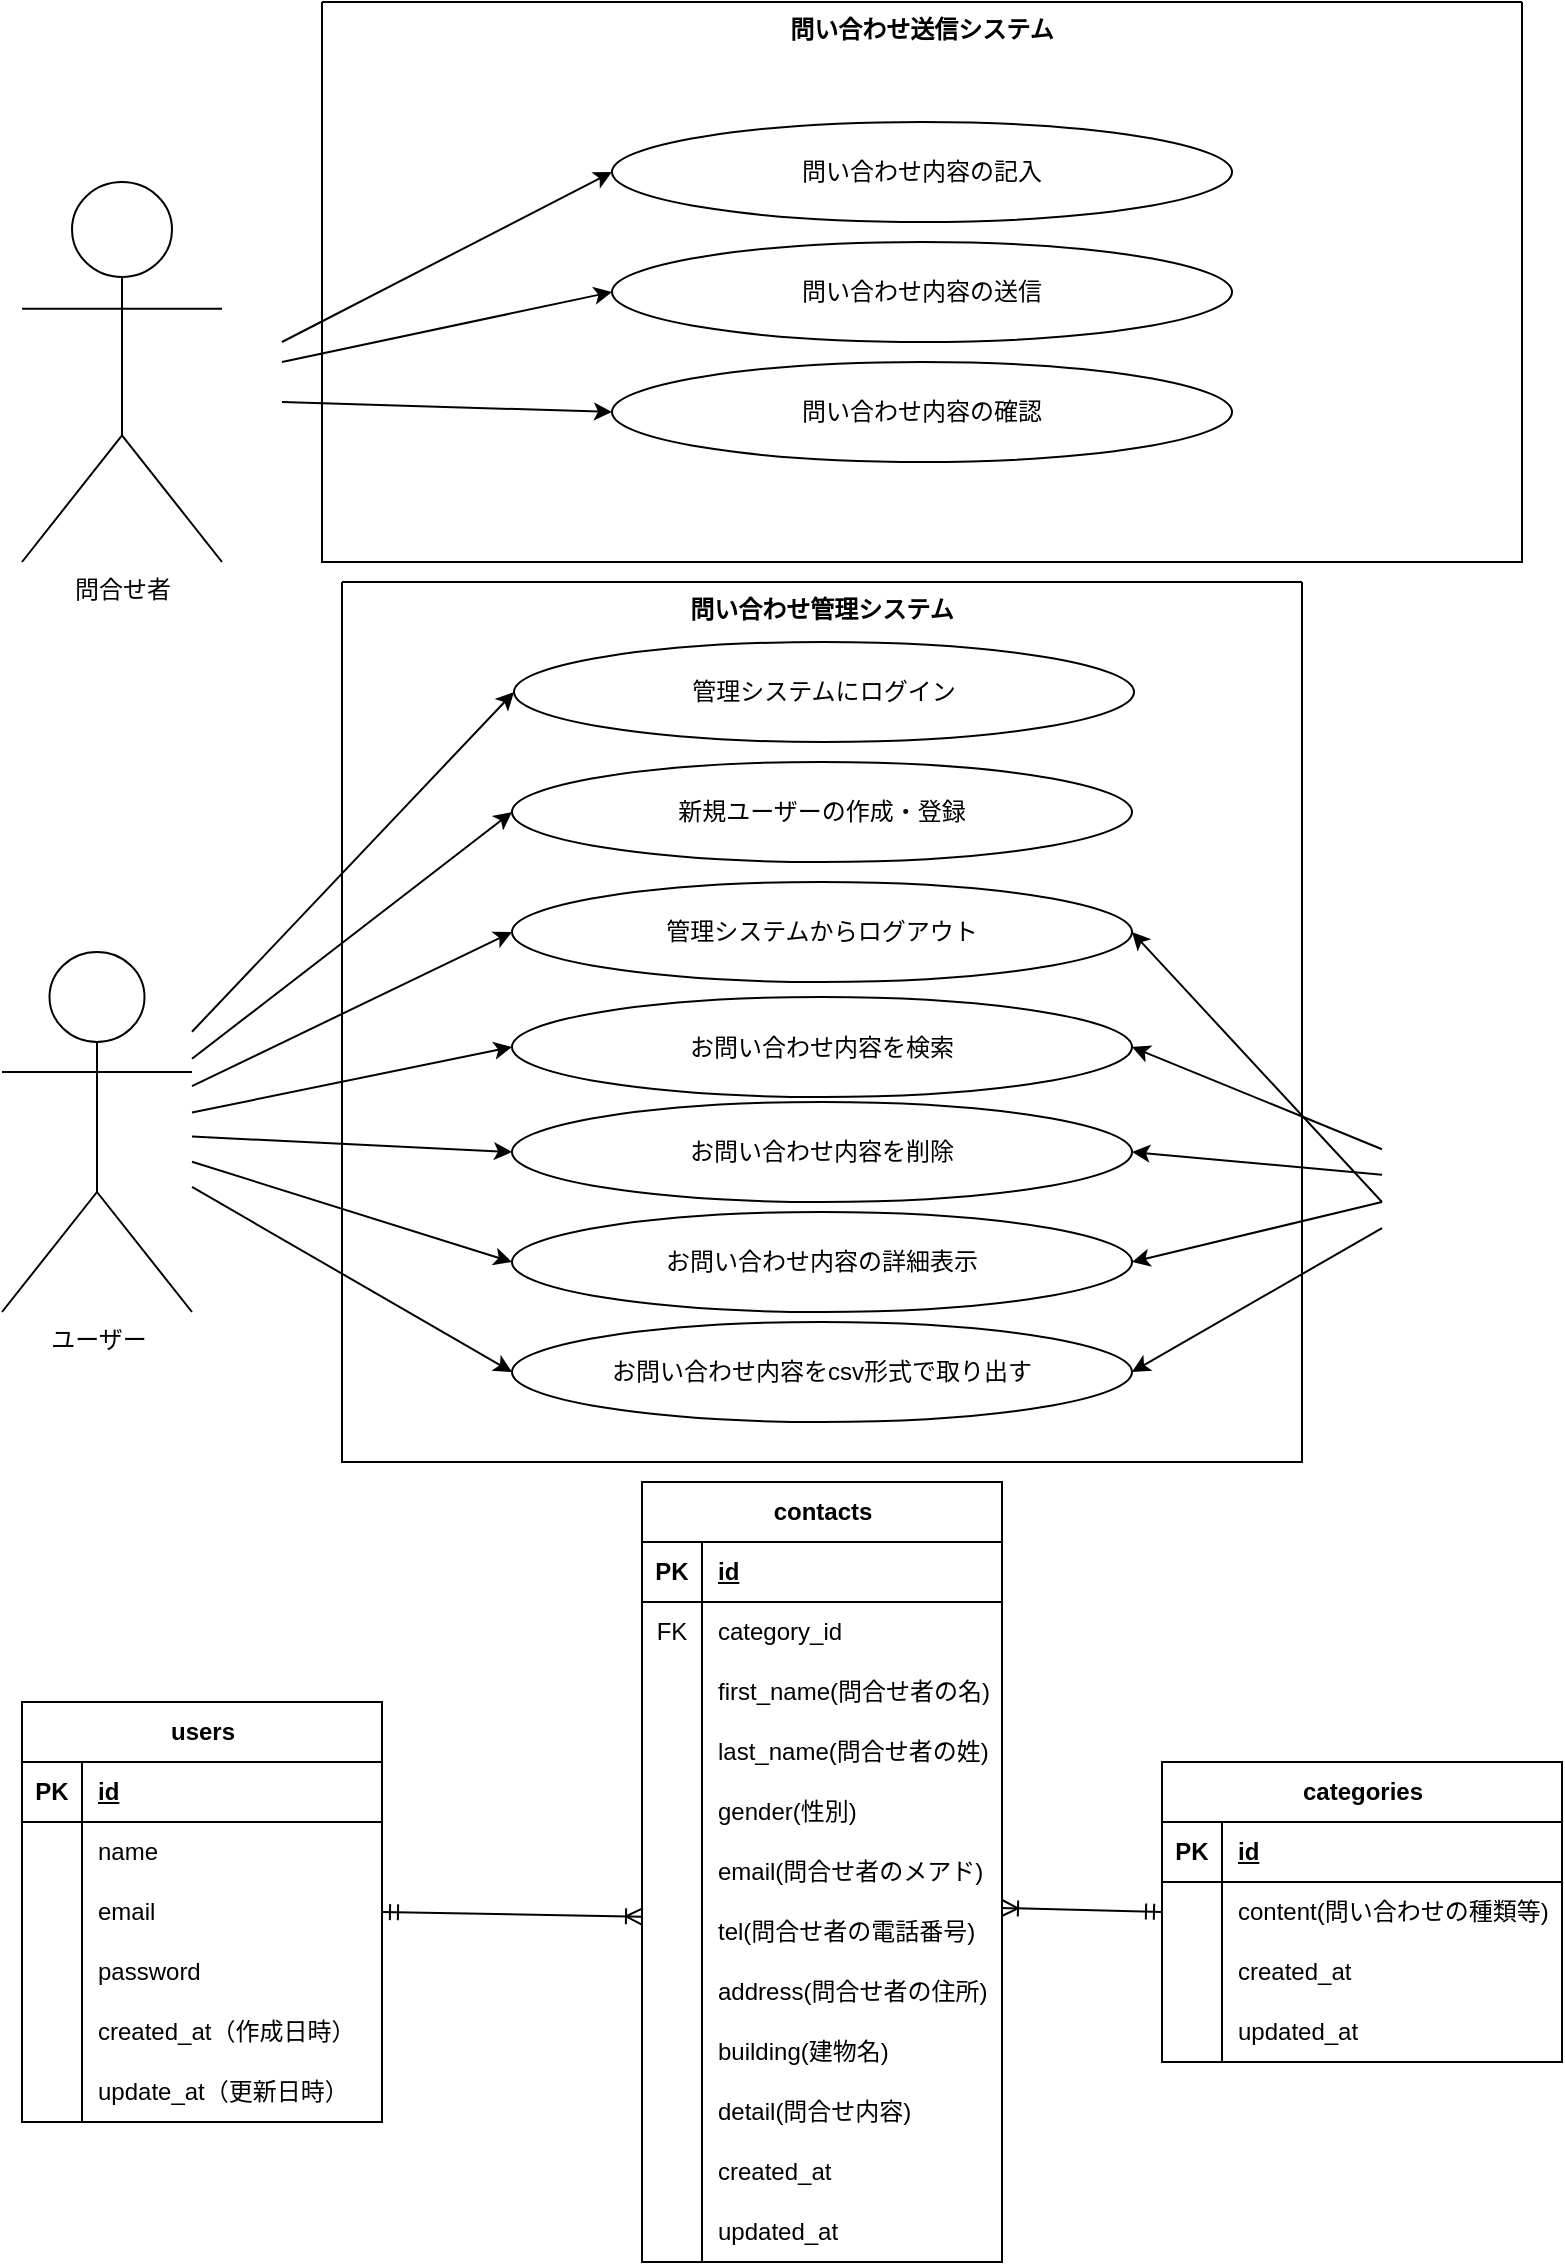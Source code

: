 <mxfile>
    <diagram id="1uyIFCrYjEnZss3KLxLL" name="ページ1">
        <mxGraphModel dx="800" dy="488" grid="1" gridSize="10" guides="1" tooltips="1" connect="1" arrows="1" fold="1" page="1" pageScale="1" pageWidth="827" pageHeight="1169" math="0" shadow="0">
            <root>
                <mxCell id="0"/>
                <mxCell id="1" parent="0"/>
                <mxCell id="2" value="問い合わせ送信システム" style="swimlane;startSize=0;verticalAlign=top;" parent="1" vertex="1">
                    <mxGeometry x="190" y="20" width="600" height="280" as="geometry"/>
                </mxCell>
                <mxCell id="4" value="問い合わせ内容の記入" style="ellipse;whiteSpace=wrap;html=1;align=center;" parent="2" vertex="1">
                    <mxGeometry x="145" y="60" width="310" height="50" as="geometry"/>
                </mxCell>
                <mxCell id="5" value="問い合わせ内容の送信" style="ellipse;whiteSpace=wrap;html=1;align=center;" parent="2" vertex="1">
                    <mxGeometry x="145" y="120" width="310" height="50" as="geometry"/>
                </mxCell>
                <mxCell id="6" value="問い合わせ内容の確認" style="ellipse;whiteSpace=wrap;html=1;align=center;" parent="2" vertex="1">
                    <mxGeometry x="145" y="180" width="310" height="50" as="geometry"/>
                </mxCell>
                <mxCell id="9" value="" style="endArrow=classic;html=1;entryX=0;entryY=0.5;entryDx=0;entryDy=0;" parent="2" target="6" edge="1">
                    <mxGeometry width="50" height="50" relative="1" as="geometry">
                        <mxPoint x="-20" y="200" as="sourcePoint"/>
                        <mxPoint x="145" y="110" as="targetPoint"/>
                    </mxGeometry>
                </mxCell>
                <mxCell id="3" value="問合せ者" style="shape=umlActor;verticalLabelPosition=bottom;verticalAlign=top;html=1;outlineConnect=0;" parent="1" vertex="1">
                    <mxGeometry x="40" y="110" width="100" height="190" as="geometry"/>
                </mxCell>
                <mxCell id="7" value="" style="endArrow=classic;html=1;entryX=0;entryY=0.5;entryDx=0;entryDy=0;" parent="1" target="4" edge="1">
                    <mxGeometry width="50" height="50" relative="1" as="geometry">
                        <mxPoint x="170" y="190" as="sourcePoint"/>
                        <mxPoint x="220" y="140" as="targetPoint"/>
                    </mxGeometry>
                </mxCell>
                <mxCell id="8" value="" style="endArrow=classic;html=1;entryX=0;entryY=0.5;entryDx=0;entryDy=0;" parent="1" target="5" edge="1">
                    <mxGeometry width="50" height="50" relative="1" as="geometry">
                        <mxPoint x="170" y="200" as="sourcePoint"/>
                        <mxPoint x="355" y="155" as="targetPoint"/>
                    </mxGeometry>
                </mxCell>
                <mxCell id="10" value="ユーザー" style="shape=umlActor;verticalLabelPosition=bottom;verticalAlign=top;html=1;outlineConnect=0;" parent="1" vertex="1">
                    <mxGeometry x="30" y="495" width="95" height="180" as="geometry"/>
                </mxCell>
                <mxCell id="12" value="問い合わせ管理システム" style="swimlane;startSize=0;verticalAlign=top;" parent="1" vertex="1">
                    <mxGeometry x="200" y="310" width="480" height="440" as="geometry"/>
                </mxCell>
                <mxCell id="13" value="管理システムにログイン" style="ellipse;whiteSpace=wrap;html=1;align=center;" parent="12" vertex="1">
                    <mxGeometry x="86" y="30" width="310" height="50" as="geometry"/>
                </mxCell>
                <mxCell id="14" value="管理システムからログアウト" style="ellipse;whiteSpace=wrap;html=1;align=center;" parent="12" vertex="1">
                    <mxGeometry x="85" y="150" width="310" height="50" as="geometry"/>
                </mxCell>
                <mxCell id="15" value="お問い合わせ内容を検索" style="ellipse;whiteSpace=wrap;html=1;align=center;" parent="12" vertex="1">
                    <mxGeometry x="85" y="207.5" width="310" height="50" as="geometry"/>
                </mxCell>
                <mxCell id="17" value="お問い合わせ内容を削除" style="ellipse;whiteSpace=wrap;html=1;align=center;" parent="12" vertex="1">
                    <mxGeometry x="85" y="260" width="310" height="50" as="geometry"/>
                </mxCell>
                <mxCell id="18" value="お問い合わせ内容の詳細表示" style="ellipse;whiteSpace=wrap;html=1;align=center;" parent="12" vertex="1">
                    <mxGeometry x="85" y="315" width="310" height="50" as="geometry"/>
                </mxCell>
                <mxCell id="19" value="お問い合わせ内容をcsv形式で取り出す" style="ellipse;whiteSpace=wrap;html=1;align=center;" parent="12" vertex="1">
                    <mxGeometry x="85" y="370" width="310" height="50" as="geometry"/>
                </mxCell>
                <mxCell id="28" value="新規ユーザーの作成・登録" style="ellipse;whiteSpace=wrap;html=1;align=center;" parent="12" vertex="1">
                    <mxGeometry x="85" y="90" width="310" height="50" as="geometry"/>
                </mxCell>
                <mxCell id="21" value="" style="endArrow=classic;html=1;entryX=0;entryY=0.5;entryDx=0;entryDy=0;" parent="1" source="10" target="19" edge="1">
                    <mxGeometry width="50" height="50" relative="1" as="geometry">
                        <mxPoint x="140" y="820" as="sourcePoint"/>
                        <mxPoint x="210" y="590" as="targetPoint"/>
                    </mxGeometry>
                </mxCell>
                <mxCell id="23" value="" style="endArrow=classic;html=1;entryX=0;entryY=0.5;entryDx=0;entryDy=0;" parent="1" source="10" target="18" edge="1">
                    <mxGeometry width="50" height="50" relative="1" as="geometry">
                        <mxPoint x="140" y="800" as="sourcePoint"/>
                        <mxPoint x="210" y="580" as="targetPoint"/>
                    </mxGeometry>
                </mxCell>
                <mxCell id="24" value="" style="endArrow=classic;html=1;entryX=0;entryY=0.5;entryDx=0;entryDy=0;" parent="1" source="10" target="17" edge="1">
                    <mxGeometry width="50" height="50" relative="1" as="geometry">
                        <mxPoint x="130" y="630" as="sourcePoint"/>
                        <mxPoint x="210" y="570" as="targetPoint"/>
                    </mxGeometry>
                </mxCell>
                <mxCell id="25" value="" style="endArrow=classic;html=1;entryX=0;entryY=0.5;entryDx=0;entryDy=0;" parent="1" source="10" target="15" edge="1">
                    <mxGeometry width="50" height="50" relative="1" as="geometry">
                        <mxPoint x="140" y="760" as="sourcePoint"/>
                        <mxPoint x="210" y="560" as="targetPoint"/>
                    </mxGeometry>
                </mxCell>
                <mxCell id="26" value="" style="endArrow=classic;html=1;entryX=0;entryY=0.5;entryDx=0;entryDy=0;" parent="1" source="10" target="14" edge="1">
                    <mxGeometry width="50" height="50" relative="1" as="geometry">
                        <mxPoint x="140" y="750" as="sourcePoint"/>
                        <mxPoint x="210" y="550" as="targetPoint"/>
                    </mxGeometry>
                </mxCell>
                <mxCell id="27" value="" style="endArrow=classic;html=1;entryX=0;entryY=0.5;entryDx=0;entryDy=0;" parent="1" source="10" target="13" edge="1">
                    <mxGeometry width="50" height="50" relative="1" as="geometry">
                        <mxPoint x="140" y="730" as="sourcePoint"/>
                        <mxPoint x="210" y="540" as="targetPoint"/>
                    </mxGeometry>
                </mxCell>
                <mxCell id="29" value="" style="endArrow=classic;html=1;entryX=0;entryY=0.5;entryDx=0;entryDy=0;" parent="1" source="10" target="28" edge="1">
                    <mxGeometry width="50" height="50" relative="1" as="geometry">
                        <mxPoint x="130" y="550" as="sourcePoint"/>
                        <mxPoint x="210" y="530" as="targetPoint"/>
                    </mxGeometry>
                </mxCell>
                <mxCell id="31" value="" style="endArrow=classic;html=1;entryX=1;entryY=0.5;entryDx=0;entryDy=0;" parent="1" target="14" edge="1">
                    <mxGeometry width="50" height="50" relative="1" as="geometry">
                        <mxPoint x="720" y="620" as="sourcePoint"/>
                        <mxPoint x="698.89" y="845" as="targetPoint"/>
                    </mxGeometry>
                </mxCell>
                <mxCell id="37" value="" style="endArrow=classic;html=1;entryX=1;entryY=0.5;entryDx=0;entryDy=0;" parent="1" target="15" edge="1">
                    <mxGeometry width="50" height="50" relative="1" as="geometry">
                        <mxPoint x="720" y="593.636" as="sourcePoint"/>
                        <mxPoint x="700" y="790" as="targetPoint"/>
                    </mxGeometry>
                </mxCell>
                <mxCell id="41" value="users" style="shape=table;startSize=30;container=1;collapsible=1;childLayout=tableLayout;fixedRows=1;rowLines=0;fontStyle=1;align=center;resizeLast=1;html=1;" vertex="1" parent="1">
                    <mxGeometry x="40" y="870" width="180" height="210" as="geometry"/>
                </mxCell>
                <mxCell id="42" value="" style="shape=tableRow;horizontal=0;startSize=0;swimlaneHead=0;swimlaneBody=0;fillColor=none;collapsible=0;dropTarget=0;points=[[0,0.5],[1,0.5]];portConstraint=eastwest;top=0;left=0;right=0;bottom=1;" vertex="1" parent="41">
                    <mxGeometry y="30" width="180" height="30" as="geometry"/>
                </mxCell>
                <mxCell id="43" value="PK" style="shape=partialRectangle;connectable=0;fillColor=none;top=0;left=0;bottom=0;right=0;fontStyle=1;overflow=hidden;whiteSpace=wrap;html=1;" vertex="1" parent="42">
                    <mxGeometry width="30" height="30" as="geometry">
                        <mxRectangle width="30" height="30" as="alternateBounds"/>
                    </mxGeometry>
                </mxCell>
                <mxCell id="44" value="id" style="shape=partialRectangle;connectable=0;fillColor=none;top=0;left=0;bottom=0;right=0;align=left;spacingLeft=6;fontStyle=5;overflow=hidden;whiteSpace=wrap;html=1;" vertex="1" parent="42">
                    <mxGeometry x="30" width="150" height="30" as="geometry">
                        <mxRectangle width="150" height="30" as="alternateBounds"/>
                    </mxGeometry>
                </mxCell>
                <mxCell id="45" value="" style="shape=tableRow;horizontal=0;startSize=0;swimlaneHead=0;swimlaneBody=0;fillColor=none;collapsible=0;dropTarget=0;points=[[0,0.5],[1,0.5]];portConstraint=eastwest;top=0;left=0;right=0;bottom=0;" vertex="1" parent="41">
                    <mxGeometry y="60" width="180" height="30" as="geometry"/>
                </mxCell>
                <mxCell id="46" value="" style="shape=partialRectangle;connectable=0;fillColor=none;top=0;left=0;bottom=0;right=0;editable=1;overflow=hidden;whiteSpace=wrap;html=1;" vertex="1" parent="45">
                    <mxGeometry width="30" height="30" as="geometry">
                        <mxRectangle width="30" height="30" as="alternateBounds"/>
                    </mxGeometry>
                </mxCell>
                <mxCell id="47" value="name" style="shape=partialRectangle;connectable=0;fillColor=none;top=0;left=0;bottom=0;right=0;align=left;spacingLeft=6;overflow=hidden;whiteSpace=wrap;html=1;" vertex="1" parent="45">
                    <mxGeometry x="30" width="150" height="30" as="geometry">
                        <mxRectangle width="150" height="30" as="alternateBounds"/>
                    </mxGeometry>
                </mxCell>
                <mxCell id="48" value="" style="shape=tableRow;horizontal=0;startSize=0;swimlaneHead=0;swimlaneBody=0;fillColor=none;collapsible=0;dropTarget=0;points=[[0,0.5],[1,0.5]];portConstraint=eastwest;top=0;left=0;right=0;bottom=0;" vertex="1" parent="41">
                    <mxGeometry y="90" width="180" height="30" as="geometry"/>
                </mxCell>
                <mxCell id="49" value="" style="shape=partialRectangle;connectable=0;fillColor=none;top=0;left=0;bottom=0;right=0;editable=1;overflow=hidden;whiteSpace=wrap;html=1;" vertex="1" parent="48">
                    <mxGeometry width="30" height="30" as="geometry">
                        <mxRectangle width="30" height="30" as="alternateBounds"/>
                    </mxGeometry>
                </mxCell>
                <mxCell id="50" value="email" style="shape=partialRectangle;connectable=0;fillColor=none;top=0;left=0;bottom=0;right=0;align=left;spacingLeft=6;overflow=hidden;whiteSpace=wrap;html=1;" vertex="1" parent="48">
                    <mxGeometry x="30" width="150" height="30" as="geometry">
                        <mxRectangle width="150" height="30" as="alternateBounds"/>
                    </mxGeometry>
                </mxCell>
                <mxCell id="95" style="shape=tableRow;horizontal=0;startSize=0;swimlaneHead=0;swimlaneBody=0;fillColor=none;collapsible=0;dropTarget=0;points=[[0,0.5],[1,0.5]];portConstraint=eastwest;top=0;left=0;right=0;bottom=0;" vertex="1" parent="41">
                    <mxGeometry y="120" width="180" height="30" as="geometry"/>
                </mxCell>
                <mxCell id="96" style="shape=partialRectangle;connectable=0;fillColor=none;top=0;left=0;bottom=0;right=0;editable=1;overflow=hidden;whiteSpace=wrap;html=1;" vertex="1" parent="95">
                    <mxGeometry width="30" height="30" as="geometry">
                        <mxRectangle width="30" height="30" as="alternateBounds"/>
                    </mxGeometry>
                </mxCell>
                <mxCell id="97" value="password" style="shape=partialRectangle;connectable=0;fillColor=none;top=0;left=0;bottom=0;right=0;align=left;spacingLeft=6;overflow=hidden;whiteSpace=wrap;html=1;" vertex="1" parent="95">
                    <mxGeometry x="30" width="150" height="30" as="geometry">
                        <mxRectangle width="150" height="30" as="alternateBounds"/>
                    </mxGeometry>
                </mxCell>
                <mxCell id="146" style="shape=tableRow;horizontal=0;startSize=0;swimlaneHead=0;swimlaneBody=0;fillColor=none;collapsible=0;dropTarget=0;points=[[0,0.5],[1,0.5]];portConstraint=eastwest;top=0;left=0;right=0;bottom=0;" vertex="1" parent="41">
                    <mxGeometry y="150" width="180" height="30" as="geometry"/>
                </mxCell>
                <mxCell id="147" style="shape=partialRectangle;connectable=0;fillColor=none;top=0;left=0;bottom=0;right=0;editable=1;overflow=hidden;whiteSpace=wrap;html=1;" vertex="1" parent="146">
                    <mxGeometry width="30" height="30" as="geometry">
                        <mxRectangle width="30" height="30" as="alternateBounds"/>
                    </mxGeometry>
                </mxCell>
                <mxCell id="148" value="created_at（作成日時）" style="shape=partialRectangle;connectable=0;fillColor=none;top=0;left=0;bottom=0;right=0;align=left;spacingLeft=6;overflow=hidden;whiteSpace=wrap;html=1;" vertex="1" parent="146">
                    <mxGeometry x="30" width="150" height="30" as="geometry">
                        <mxRectangle width="150" height="30" as="alternateBounds"/>
                    </mxGeometry>
                </mxCell>
                <mxCell id="143" style="shape=tableRow;horizontal=0;startSize=0;swimlaneHead=0;swimlaneBody=0;fillColor=none;collapsible=0;dropTarget=0;points=[[0,0.5],[1,0.5]];portConstraint=eastwest;top=0;left=0;right=0;bottom=0;" vertex="1" parent="41">
                    <mxGeometry y="180" width="180" height="30" as="geometry"/>
                </mxCell>
                <mxCell id="144" style="shape=partialRectangle;connectable=0;fillColor=none;top=0;left=0;bottom=0;right=0;editable=1;overflow=hidden;whiteSpace=wrap;html=1;" vertex="1" parent="143">
                    <mxGeometry width="30" height="30" as="geometry">
                        <mxRectangle width="30" height="30" as="alternateBounds"/>
                    </mxGeometry>
                </mxCell>
                <mxCell id="145" value="update_at（更新日時）" style="shape=partialRectangle;connectable=0;fillColor=none;top=0;left=0;bottom=0;right=0;align=left;spacingLeft=6;overflow=hidden;whiteSpace=wrap;html=1;" vertex="1" parent="143">
                    <mxGeometry x="30" width="150" height="30" as="geometry">
                        <mxRectangle width="150" height="30" as="alternateBounds"/>
                    </mxGeometry>
                </mxCell>
                <mxCell id="70" value="categories" style="shape=table;startSize=30;container=1;collapsible=1;childLayout=tableLayout;fixedRows=1;rowLines=0;fontStyle=1;align=center;resizeLast=1;html=1;" vertex="1" parent="1">
                    <mxGeometry x="610" y="900" width="200" height="150" as="geometry"/>
                </mxCell>
                <mxCell id="71" value="" style="shape=tableRow;horizontal=0;startSize=0;swimlaneHead=0;swimlaneBody=0;fillColor=none;collapsible=0;dropTarget=0;points=[[0,0.5],[1,0.5]];portConstraint=eastwest;top=0;left=0;right=0;bottom=1;" vertex="1" parent="70">
                    <mxGeometry y="30" width="200" height="30" as="geometry"/>
                </mxCell>
                <mxCell id="72" value="PK" style="shape=partialRectangle;connectable=0;fillColor=none;top=0;left=0;bottom=0;right=0;fontStyle=1;overflow=hidden;whiteSpace=wrap;html=1;" vertex="1" parent="71">
                    <mxGeometry width="30" height="30" as="geometry">
                        <mxRectangle width="30" height="30" as="alternateBounds"/>
                    </mxGeometry>
                </mxCell>
                <mxCell id="73" value="id" style="shape=partialRectangle;connectable=0;fillColor=none;top=0;left=0;bottom=0;right=0;align=left;spacingLeft=6;fontStyle=5;overflow=hidden;whiteSpace=wrap;html=1;" vertex="1" parent="71">
                    <mxGeometry x="30" width="170" height="30" as="geometry">
                        <mxRectangle width="170" height="30" as="alternateBounds"/>
                    </mxGeometry>
                </mxCell>
                <mxCell id="74" value="" style="shape=tableRow;horizontal=0;startSize=0;swimlaneHead=0;swimlaneBody=0;fillColor=none;collapsible=0;dropTarget=0;points=[[0,0.5],[1,0.5]];portConstraint=eastwest;top=0;left=0;right=0;bottom=0;" vertex="1" parent="70">
                    <mxGeometry y="60" width="200" height="30" as="geometry"/>
                </mxCell>
                <mxCell id="75" value="" style="shape=partialRectangle;connectable=0;fillColor=none;top=0;left=0;bottom=0;right=0;editable=1;overflow=hidden;whiteSpace=wrap;html=1;" vertex="1" parent="74">
                    <mxGeometry width="30" height="30" as="geometry">
                        <mxRectangle width="30" height="30" as="alternateBounds"/>
                    </mxGeometry>
                </mxCell>
                <mxCell id="76" value="content(問い合わせの種類等)" style="shape=partialRectangle;connectable=0;fillColor=none;top=0;left=0;bottom=0;right=0;align=left;spacingLeft=6;overflow=hidden;whiteSpace=wrap;html=1;" vertex="1" parent="74">
                    <mxGeometry x="30" width="170" height="30" as="geometry">
                        <mxRectangle width="170" height="30" as="alternateBounds"/>
                    </mxGeometry>
                </mxCell>
                <mxCell id="77" value="" style="shape=tableRow;horizontal=0;startSize=0;swimlaneHead=0;swimlaneBody=0;fillColor=none;collapsible=0;dropTarget=0;points=[[0,0.5],[1,0.5]];portConstraint=eastwest;top=0;left=0;right=0;bottom=0;" vertex="1" parent="70">
                    <mxGeometry y="90" width="200" height="30" as="geometry"/>
                </mxCell>
                <mxCell id="78" value="" style="shape=partialRectangle;connectable=0;fillColor=none;top=0;left=0;bottom=0;right=0;editable=1;overflow=hidden;whiteSpace=wrap;html=1;" vertex="1" parent="77">
                    <mxGeometry width="30" height="30" as="geometry">
                        <mxRectangle width="30" height="30" as="alternateBounds"/>
                    </mxGeometry>
                </mxCell>
                <mxCell id="79" value="created_at" style="shape=partialRectangle;connectable=0;fillColor=none;top=0;left=0;bottom=0;right=0;align=left;spacingLeft=6;overflow=hidden;whiteSpace=wrap;html=1;" vertex="1" parent="77">
                    <mxGeometry x="30" width="170" height="30" as="geometry">
                        <mxRectangle width="170" height="30" as="alternateBounds"/>
                    </mxGeometry>
                </mxCell>
                <mxCell id="80" value="" style="shape=tableRow;horizontal=0;startSize=0;swimlaneHead=0;swimlaneBody=0;fillColor=none;collapsible=0;dropTarget=0;points=[[0,0.5],[1,0.5]];portConstraint=eastwest;top=0;left=0;right=0;bottom=0;" vertex="1" parent="70">
                    <mxGeometry y="120" width="200" height="30" as="geometry"/>
                </mxCell>
                <mxCell id="81" value="" style="shape=partialRectangle;connectable=0;fillColor=none;top=0;left=0;bottom=0;right=0;editable=1;overflow=hidden;whiteSpace=wrap;html=1;" vertex="1" parent="80">
                    <mxGeometry width="30" height="30" as="geometry">
                        <mxRectangle width="30" height="30" as="alternateBounds"/>
                    </mxGeometry>
                </mxCell>
                <mxCell id="82" value="updated_at" style="shape=partialRectangle;connectable=0;fillColor=none;top=0;left=0;bottom=0;right=0;align=left;spacingLeft=6;overflow=hidden;whiteSpace=wrap;html=1;" vertex="1" parent="80">
                    <mxGeometry x="30" width="170" height="30" as="geometry">
                        <mxRectangle width="170" height="30" as="alternateBounds"/>
                    </mxGeometry>
                </mxCell>
                <mxCell id="142" value="" style="fontSize=12;html=1;endArrow=ERoneToMany;startArrow=ERmandOne;entryX=0;entryY=0.244;entryDx=0;entryDy=0;exitX=1;exitY=0.5;exitDx=0;exitDy=0;entryPerimeter=0;" edge="1" parent="1" source="48" target="164">
                    <mxGeometry width="100" height="100" relative="1" as="geometry">
                        <mxPoint x="540" y="1100" as="sourcePoint"/>
                        <mxPoint x="720" y="910" as="targetPoint"/>
                    </mxGeometry>
                </mxCell>
                <mxCell id="54" value="contacts" style="shape=table;startSize=30;container=1;collapsible=1;childLayout=tableLayout;fixedRows=1;rowLines=0;fontStyle=1;align=center;resizeLast=1;html=1;" vertex="1" parent="1">
                    <mxGeometry x="350" y="760" width="180" height="390" as="geometry"/>
                </mxCell>
                <mxCell id="55" value="" style="shape=tableRow;horizontal=0;startSize=0;swimlaneHead=0;swimlaneBody=0;fillColor=none;collapsible=0;dropTarget=0;points=[[0,0.5],[1,0.5]];portConstraint=eastwest;top=0;left=0;right=0;bottom=1;" vertex="1" parent="54">
                    <mxGeometry y="30" width="180" height="30" as="geometry"/>
                </mxCell>
                <mxCell id="56" value="PK" style="shape=partialRectangle;connectable=0;fillColor=none;top=0;left=0;bottom=0;right=0;fontStyle=1;overflow=hidden;whiteSpace=wrap;html=1;" vertex="1" parent="55">
                    <mxGeometry width="30" height="30" as="geometry">
                        <mxRectangle width="30" height="30" as="alternateBounds"/>
                    </mxGeometry>
                </mxCell>
                <mxCell id="57" value="id" style="shape=partialRectangle;connectable=0;fillColor=none;top=0;left=0;bottom=0;right=0;align=left;spacingLeft=6;fontStyle=5;overflow=hidden;whiteSpace=wrap;html=1;" vertex="1" parent="55">
                    <mxGeometry x="30" width="150" height="30" as="geometry">
                        <mxRectangle width="150" height="30" as="alternateBounds"/>
                    </mxGeometry>
                </mxCell>
                <mxCell id="58" value="" style="shape=tableRow;horizontal=0;startSize=0;swimlaneHead=0;swimlaneBody=0;fillColor=none;collapsible=0;dropTarget=0;points=[[0,0.5],[1,0.5]];portConstraint=eastwest;top=0;left=0;right=0;bottom=0;" vertex="1" parent="54">
                    <mxGeometry y="60" width="180" height="30" as="geometry"/>
                </mxCell>
                <mxCell id="59" value="FK" style="shape=partialRectangle;connectable=0;fillColor=none;top=0;left=0;bottom=0;right=0;editable=1;overflow=hidden;whiteSpace=wrap;html=1;" vertex="1" parent="58">
                    <mxGeometry width="30" height="30" as="geometry">
                        <mxRectangle width="30" height="30" as="alternateBounds"/>
                    </mxGeometry>
                </mxCell>
                <mxCell id="60" value="category_id" style="shape=partialRectangle;connectable=0;fillColor=none;top=0;left=0;bottom=0;right=0;align=left;spacingLeft=6;overflow=hidden;whiteSpace=wrap;html=1;" vertex="1" parent="58">
                    <mxGeometry x="30" width="150" height="30" as="geometry">
                        <mxRectangle width="150" height="30" as="alternateBounds"/>
                    </mxGeometry>
                </mxCell>
                <mxCell id="61" value="" style="shape=tableRow;horizontal=0;startSize=0;swimlaneHead=0;swimlaneBody=0;fillColor=none;collapsible=0;dropTarget=0;points=[[0,0.5],[1,0.5]];portConstraint=eastwest;top=0;left=0;right=0;bottom=0;" vertex="1" parent="54">
                    <mxGeometry y="90" width="180" height="30" as="geometry"/>
                </mxCell>
                <mxCell id="62" value="" style="shape=partialRectangle;connectable=0;fillColor=none;top=0;left=0;bottom=0;right=0;editable=1;overflow=hidden;whiteSpace=wrap;html=1;" vertex="1" parent="61">
                    <mxGeometry width="30" height="30" as="geometry">
                        <mxRectangle width="30" height="30" as="alternateBounds"/>
                    </mxGeometry>
                </mxCell>
                <mxCell id="63" value="first_name(問合せ者の名)" style="shape=partialRectangle;connectable=0;fillColor=none;top=0;left=0;bottom=0;right=0;align=left;spacingLeft=6;overflow=hidden;whiteSpace=wrap;html=1;" vertex="1" parent="61">
                    <mxGeometry x="30" width="150" height="30" as="geometry">
                        <mxRectangle width="150" height="30" as="alternateBounds"/>
                    </mxGeometry>
                </mxCell>
                <mxCell id="64" value="" style="shape=tableRow;horizontal=0;startSize=0;swimlaneHead=0;swimlaneBody=0;fillColor=none;collapsible=0;dropTarget=0;points=[[0,0.5],[1,0.5]];portConstraint=eastwest;top=0;left=0;right=0;bottom=0;" vertex="1" parent="54">
                    <mxGeometry y="120" width="180" height="30" as="geometry"/>
                </mxCell>
                <mxCell id="65" value="" style="shape=partialRectangle;connectable=0;fillColor=none;top=0;left=0;bottom=0;right=0;editable=1;overflow=hidden;whiteSpace=wrap;html=1;" vertex="1" parent="64">
                    <mxGeometry width="30" height="30" as="geometry">
                        <mxRectangle width="30" height="30" as="alternateBounds"/>
                    </mxGeometry>
                </mxCell>
                <mxCell id="66" value="last_name(問合せ者の姓)" style="shape=partialRectangle;connectable=0;fillColor=none;top=0;left=0;bottom=0;right=0;align=left;spacingLeft=6;overflow=hidden;whiteSpace=wrap;html=1;" vertex="1" parent="64">
                    <mxGeometry x="30" width="150" height="30" as="geometry">
                        <mxRectangle width="150" height="30" as="alternateBounds"/>
                    </mxGeometry>
                </mxCell>
                <mxCell id="67" style="shape=tableRow;horizontal=0;startSize=0;swimlaneHead=0;swimlaneBody=0;fillColor=none;collapsible=0;dropTarget=0;points=[[0,0.5],[1,0.5]];portConstraint=eastwest;top=0;left=0;right=0;bottom=0;" vertex="1" parent="54">
                    <mxGeometry y="150" width="180" height="30" as="geometry"/>
                </mxCell>
                <mxCell id="68" style="shape=partialRectangle;connectable=0;fillColor=none;top=0;left=0;bottom=0;right=0;editable=1;overflow=hidden;whiteSpace=wrap;html=1;" vertex="1" parent="67">
                    <mxGeometry width="30" height="30" as="geometry">
                        <mxRectangle width="30" height="30" as="alternateBounds"/>
                    </mxGeometry>
                </mxCell>
                <mxCell id="69" value="gender(性別&lt;span style=&quot;background-color: transparent;&quot;&gt;)&lt;/span&gt;" style="shape=partialRectangle;connectable=0;fillColor=none;top=0;left=0;bottom=0;right=0;align=left;spacingLeft=6;overflow=hidden;whiteSpace=wrap;html=1;" vertex="1" parent="67">
                    <mxGeometry x="30" width="150" height="30" as="geometry">
                        <mxRectangle width="150" height="30" as="alternateBounds"/>
                    </mxGeometry>
                </mxCell>
                <mxCell id="167" style="shape=tableRow;horizontal=0;startSize=0;swimlaneHead=0;swimlaneBody=0;fillColor=none;collapsible=0;dropTarget=0;points=[[0,0.5],[1,0.5]];portConstraint=eastwest;top=0;left=0;right=0;bottom=0;" vertex="1" parent="54">
                    <mxGeometry y="180" width="180" height="30" as="geometry"/>
                </mxCell>
                <mxCell id="168" style="shape=partialRectangle;connectable=0;fillColor=none;top=0;left=0;bottom=0;right=0;editable=1;overflow=hidden;whiteSpace=wrap;html=1;" vertex="1" parent="167">
                    <mxGeometry width="30" height="30" as="geometry">
                        <mxRectangle width="30" height="30" as="alternateBounds"/>
                    </mxGeometry>
                </mxCell>
                <mxCell id="169" value="email(問合せ者のメアド)" style="shape=partialRectangle;connectable=0;fillColor=none;top=0;left=0;bottom=0;right=0;align=left;spacingLeft=6;overflow=hidden;whiteSpace=wrap;html=1;" vertex="1" parent="167">
                    <mxGeometry x="30" width="150" height="30" as="geometry">
                        <mxRectangle width="150" height="30" as="alternateBounds"/>
                    </mxGeometry>
                </mxCell>
                <mxCell id="164" style="shape=tableRow;horizontal=0;startSize=0;swimlaneHead=0;swimlaneBody=0;fillColor=none;collapsible=0;dropTarget=0;points=[[0,0.5],[1,0.5]];portConstraint=eastwest;top=0;left=0;right=0;bottom=0;" vertex="1" parent="54">
                    <mxGeometry y="210" width="180" height="30" as="geometry"/>
                </mxCell>
                <mxCell id="165" style="shape=partialRectangle;connectable=0;fillColor=none;top=0;left=0;bottom=0;right=0;editable=1;overflow=hidden;whiteSpace=wrap;html=1;" vertex="1" parent="164">
                    <mxGeometry width="30" height="30" as="geometry">
                        <mxRectangle width="30" height="30" as="alternateBounds"/>
                    </mxGeometry>
                </mxCell>
                <mxCell id="166" value="tel(問合せ者の電話番号)" style="shape=partialRectangle;connectable=0;fillColor=none;top=0;left=0;bottom=0;right=0;align=left;spacingLeft=6;overflow=hidden;whiteSpace=wrap;html=1;" vertex="1" parent="164">
                    <mxGeometry x="30" width="150" height="30" as="geometry">
                        <mxRectangle width="150" height="30" as="alternateBounds"/>
                    </mxGeometry>
                </mxCell>
                <mxCell id="161" style="shape=tableRow;horizontal=0;startSize=0;swimlaneHead=0;swimlaneBody=0;fillColor=none;collapsible=0;dropTarget=0;points=[[0,0.5],[1,0.5]];portConstraint=eastwest;top=0;left=0;right=0;bottom=0;" vertex="1" parent="54">
                    <mxGeometry y="240" width="180" height="30" as="geometry"/>
                </mxCell>
                <mxCell id="162" style="shape=partialRectangle;connectable=0;fillColor=none;top=0;left=0;bottom=0;right=0;editable=1;overflow=hidden;whiteSpace=wrap;html=1;" vertex="1" parent="161">
                    <mxGeometry width="30" height="30" as="geometry">
                        <mxRectangle width="30" height="30" as="alternateBounds"/>
                    </mxGeometry>
                </mxCell>
                <mxCell id="163" value="address(問合せ者の住所)" style="shape=partialRectangle;connectable=0;fillColor=none;top=0;left=0;bottom=0;right=0;align=left;spacingLeft=6;overflow=hidden;whiteSpace=wrap;html=1;" vertex="1" parent="161">
                    <mxGeometry x="30" width="150" height="30" as="geometry">
                        <mxRectangle width="150" height="30" as="alternateBounds"/>
                    </mxGeometry>
                </mxCell>
                <mxCell id="158" style="shape=tableRow;horizontal=0;startSize=0;swimlaneHead=0;swimlaneBody=0;fillColor=none;collapsible=0;dropTarget=0;points=[[0,0.5],[1,0.5]];portConstraint=eastwest;top=0;left=0;right=0;bottom=0;" vertex="1" parent="54">
                    <mxGeometry y="270" width="180" height="30" as="geometry"/>
                </mxCell>
                <mxCell id="159" style="shape=partialRectangle;connectable=0;fillColor=none;top=0;left=0;bottom=0;right=0;editable=1;overflow=hidden;whiteSpace=wrap;html=1;" vertex="1" parent="158">
                    <mxGeometry width="30" height="30" as="geometry">
                        <mxRectangle width="30" height="30" as="alternateBounds"/>
                    </mxGeometry>
                </mxCell>
                <mxCell id="160" value="building(建物名)" style="shape=partialRectangle;connectable=0;fillColor=none;top=0;left=0;bottom=0;right=0;align=left;spacingLeft=6;overflow=hidden;whiteSpace=wrap;html=1;" vertex="1" parent="158">
                    <mxGeometry x="30" width="150" height="30" as="geometry">
                        <mxRectangle width="150" height="30" as="alternateBounds"/>
                    </mxGeometry>
                </mxCell>
                <mxCell id="155" style="shape=tableRow;horizontal=0;startSize=0;swimlaneHead=0;swimlaneBody=0;fillColor=none;collapsible=0;dropTarget=0;points=[[0,0.5],[1,0.5]];portConstraint=eastwest;top=0;left=0;right=0;bottom=0;" vertex="1" parent="54">
                    <mxGeometry y="300" width="180" height="30" as="geometry"/>
                </mxCell>
                <mxCell id="156" style="shape=partialRectangle;connectable=0;fillColor=none;top=0;left=0;bottom=0;right=0;editable=1;overflow=hidden;whiteSpace=wrap;html=1;" vertex="1" parent="155">
                    <mxGeometry width="30" height="30" as="geometry">
                        <mxRectangle width="30" height="30" as="alternateBounds"/>
                    </mxGeometry>
                </mxCell>
                <mxCell id="157" value="detail(問合せ内容)" style="shape=partialRectangle;connectable=0;fillColor=none;top=0;left=0;bottom=0;right=0;align=left;spacingLeft=6;overflow=hidden;whiteSpace=wrap;html=1;" vertex="1" parent="155">
                    <mxGeometry x="30" width="150" height="30" as="geometry">
                        <mxRectangle width="150" height="30" as="alternateBounds"/>
                    </mxGeometry>
                </mxCell>
                <mxCell id="152" style="shape=tableRow;horizontal=0;startSize=0;swimlaneHead=0;swimlaneBody=0;fillColor=none;collapsible=0;dropTarget=0;points=[[0,0.5],[1,0.5]];portConstraint=eastwest;top=0;left=0;right=0;bottom=0;" vertex="1" parent="54">
                    <mxGeometry y="330" width="180" height="30" as="geometry"/>
                </mxCell>
                <mxCell id="153" style="shape=partialRectangle;connectable=0;fillColor=none;top=0;left=0;bottom=0;right=0;editable=1;overflow=hidden;whiteSpace=wrap;html=1;" vertex="1" parent="152">
                    <mxGeometry width="30" height="30" as="geometry">
                        <mxRectangle width="30" height="30" as="alternateBounds"/>
                    </mxGeometry>
                </mxCell>
                <mxCell id="154" value="created_at" style="shape=partialRectangle;connectable=0;fillColor=none;top=0;left=0;bottom=0;right=0;align=left;spacingLeft=6;overflow=hidden;whiteSpace=wrap;html=1;" vertex="1" parent="152">
                    <mxGeometry x="30" width="150" height="30" as="geometry">
                        <mxRectangle width="150" height="30" as="alternateBounds"/>
                    </mxGeometry>
                </mxCell>
                <mxCell id="149" style="shape=tableRow;horizontal=0;startSize=0;swimlaneHead=0;swimlaneBody=0;fillColor=none;collapsible=0;dropTarget=0;points=[[0,0.5],[1,0.5]];portConstraint=eastwest;top=0;left=0;right=0;bottom=0;" vertex="1" parent="54">
                    <mxGeometry y="360" width="180" height="30" as="geometry"/>
                </mxCell>
                <mxCell id="150" style="shape=partialRectangle;connectable=0;fillColor=none;top=0;left=0;bottom=0;right=0;editable=1;overflow=hidden;whiteSpace=wrap;html=1;" vertex="1" parent="149">
                    <mxGeometry width="30" height="30" as="geometry">
                        <mxRectangle width="30" height="30" as="alternateBounds"/>
                    </mxGeometry>
                </mxCell>
                <mxCell id="151" value="updated_at" style="shape=partialRectangle;connectable=0;fillColor=none;top=0;left=0;bottom=0;right=0;align=left;spacingLeft=6;overflow=hidden;whiteSpace=wrap;html=1;" vertex="1" parent="149">
                    <mxGeometry x="30" width="150" height="30" as="geometry">
                        <mxRectangle width="150" height="30" as="alternateBounds"/>
                    </mxGeometry>
                </mxCell>
                <mxCell id="38" value="" style="endArrow=classic;html=1;entryX=1;entryY=0.5;entryDx=0;entryDy=0;" parent="1" edge="1" target="17">
                    <mxGeometry width="50" height="50" relative="1" as="geometry">
                        <mxPoint x="720" y="606.364" as="sourcePoint"/>
                        <mxPoint x="595" y="630" as="targetPoint"/>
                    </mxGeometry>
                </mxCell>
                <mxCell id="39" value="" style="endArrow=classic;html=1;entryX=1;entryY=0.5;entryDx=0;entryDy=0;" parent="1" edge="1" target="18">
                    <mxGeometry width="50" height="50" relative="1" as="geometry">
                        <mxPoint x="720" y="620" as="sourcePoint"/>
                        <mxPoint x="595" y="700" as="targetPoint"/>
                    </mxGeometry>
                </mxCell>
                <mxCell id="40" value="" style="endArrow=classic;html=1;entryX=1;entryY=0.5;entryDx=0;entryDy=0;" parent="1" edge="1" target="19">
                    <mxGeometry width="50" height="50" relative="1" as="geometry">
                        <mxPoint x="720" y="633.03" as="sourcePoint"/>
                        <mxPoint x="595" y="760" as="targetPoint"/>
                    </mxGeometry>
                </mxCell>
                <mxCell id="170" value="" style="fontSize=12;html=1;endArrow=ERoneToMany;startArrow=ERmandOne;exitX=0;exitY=0.5;exitDx=0;exitDy=0;" edge="1" parent="1" source="74">
                    <mxGeometry width="100" height="100" relative="1" as="geometry">
                        <mxPoint x="530" y="974" as="sourcePoint"/>
                        <mxPoint x="530" y="973" as="targetPoint"/>
                    </mxGeometry>
                </mxCell>
            </root>
        </mxGraphModel>
    </diagram>
</mxfile>